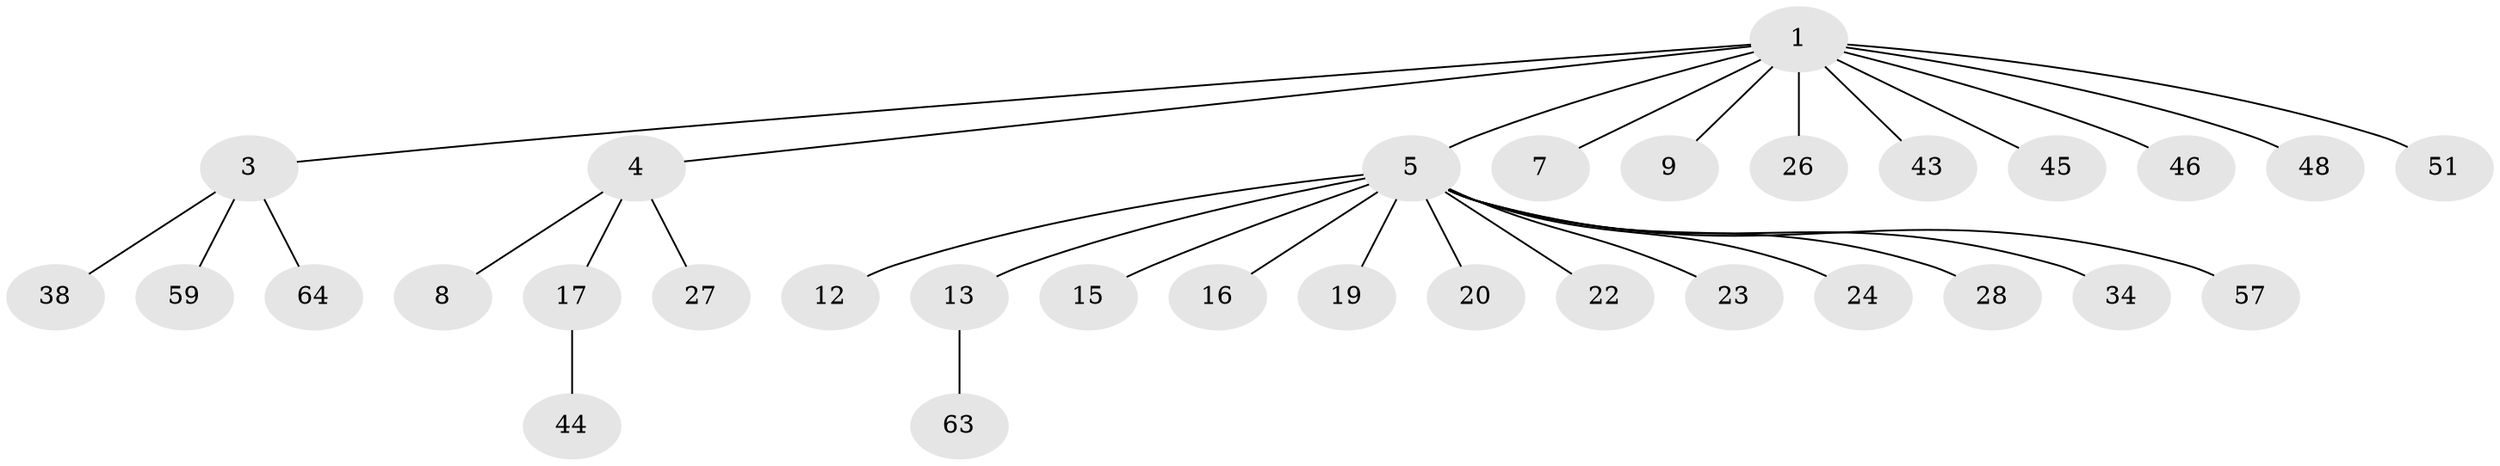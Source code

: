 // original degree distribution, {9: 0.015625, 5: 0.015625, 4: 0.078125, 15: 0.015625, 2: 0.203125, 3: 0.0625, 1: 0.609375}
// Generated by graph-tools (version 1.1) at 2025/14/03/09/25 04:14:26]
// undirected, 32 vertices, 31 edges
graph export_dot {
graph [start="1"]
  node [color=gray90,style=filled];
  1 [super="+2+11"];
  3;
  4;
  5 [super="+6+14+29+37+18"];
  7 [super="+54"];
  8 [super="+33+10"];
  9;
  12;
  13 [super="+42+21"];
  15;
  16;
  17 [super="+32+60+56"];
  19 [super="+39"];
  20 [super="+41+53+25"];
  22 [super="+31"];
  23;
  24 [super="+36+30+47"];
  26;
  27;
  28;
  34;
  38;
  43 [super="+49"];
  44;
  45;
  46;
  48;
  51;
  57 [super="+62"];
  59;
  63;
  64;
  1 -- 3;
  1 -- 9;
  1 -- 43;
  1 -- 45;
  1 -- 46;
  1 -- 48;
  1 -- 51;
  1 -- 4;
  1 -- 5;
  1 -- 7;
  1 -- 26;
  3 -- 38;
  3 -- 59;
  3 -- 64;
  4 -- 8;
  4 -- 17;
  4 -- 27;
  5 -- 12;
  5 -- 15;
  5 -- 16;
  5 -- 19;
  5 -- 23;
  5 -- 24;
  5 -- 28;
  5 -- 34;
  5 -- 57;
  5 -- 13;
  5 -- 20;
  5 -- 22;
  13 -- 63;
  17 -- 44;
}
